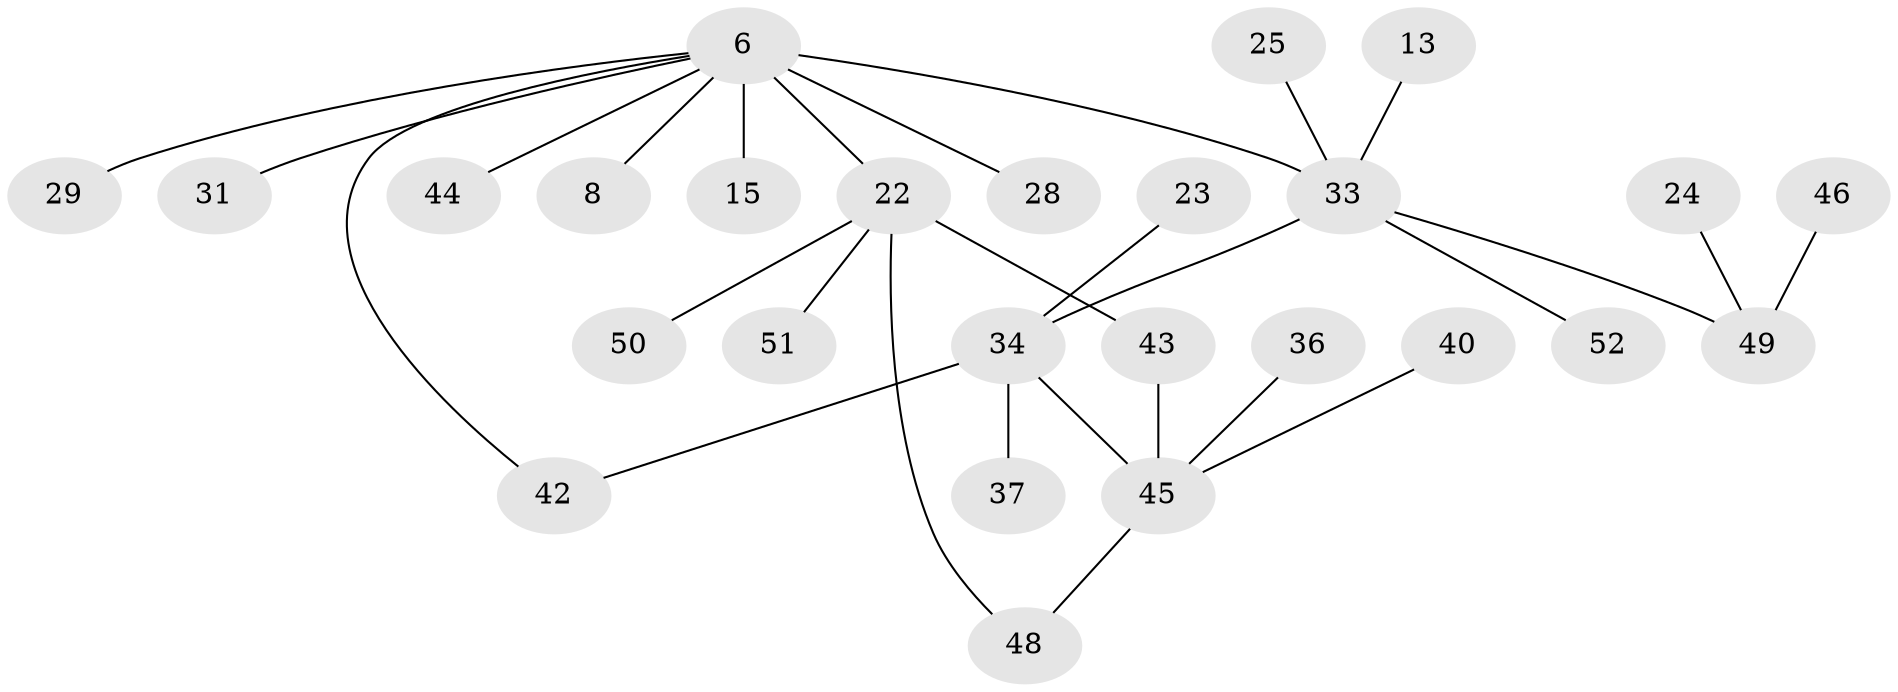 // original degree distribution, {6: 0.019230769230769232, 4: 0.09615384615384616, 2: 0.2692307692307692, 3: 0.15384615384615385, 5: 0.038461538461538464, 1: 0.40384615384615385, 7: 0.019230769230769232}
// Generated by graph-tools (version 1.1) at 2025/45/03/04/25 21:45:21]
// undirected, 26 vertices, 28 edges
graph export_dot {
graph [start="1"]
  node [color=gray90,style=filled];
  6 [super="+1+4+2"];
  8;
  13;
  15;
  22 [super="+3+10"];
  23 [super="+21"];
  24;
  25;
  28;
  29;
  31;
  33 [super="+20"];
  34 [super="+7"];
  36;
  37;
  40;
  42 [super="+41"];
  43 [super="+11+14+38"];
  44 [super="+27"];
  45 [super="+32+35"];
  46;
  48 [super="+47"];
  49 [super="+16+18"];
  50;
  51;
  52;
  6 -- 28;
  6 -- 29;
  6 -- 31;
  6 -- 33 [weight=2];
  6 -- 22 [weight=2];
  6 -- 15;
  6 -- 8;
  6 -- 42;
  6 -- 44;
  13 -- 33;
  22 -- 50;
  22 -- 51;
  22 -- 43;
  22 -- 48;
  23 -- 34;
  24 -- 49;
  25 -- 33;
  33 -- 34 [weight=2];
  33 -- 52;
  33 -- 49 [weight=2];
  34 -- 37;
  34 -- 45;
  34 -- 42;
  36 -- 45;
  40 -- 45;
  43 -- 45;
  45 -- 48;
  46 -- 49;
}
